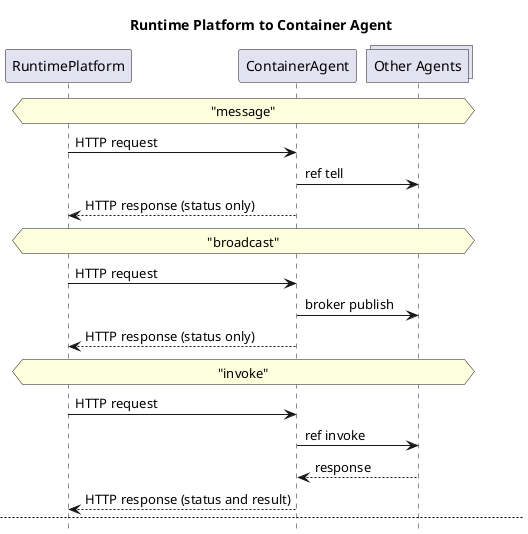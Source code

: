 @startuml messages
'https://plantuml.com/sequence-diagram

hide footbox
participant RuntimePlatform as RP
participant ContainerAgent as CA
collections "Other Agents" as OA

title Runtime Platform to Container Agent

hnote across: "message"
RP -> CA: HTTP request
CA -> OA: ref tell
RP <-- CA: HTTP response (status only)

hnote across: "broadcast"
RP -> CA: HTTP request
CA -> OA: broker publish
RP <-- CA: HTTP response (status only)

hnote across: "invoke"
RP -> CA: HTTP request
CA -> OA: ref invoke
CA <-- OA: response
RP <-- CA: HTTP response (status and result)

newpage Agent Container to Runtime Platform

hnote across: "message"
OA -> RP: HTTP request
RP -> RP: forward
OA <-- RP: HTTP response (status only)

hnote across: "broadcast"
OA -> RP: HTTP request
RP -> RP: forward
OA <-- RP: HTTP response (status only)

hnote across: "invoke"
OA -> RP: HTTP request
RP -> RP: forward
OA <-- RP: HTTP response (status and result)

newpage Within Agent Container

hnote across: "message"
OA -> OA: ref tell

hnote across: "broadcast"
OA -> OA: broker publish

hnote across: "invoke"
OA -> OA: ask invoke

@enduml
